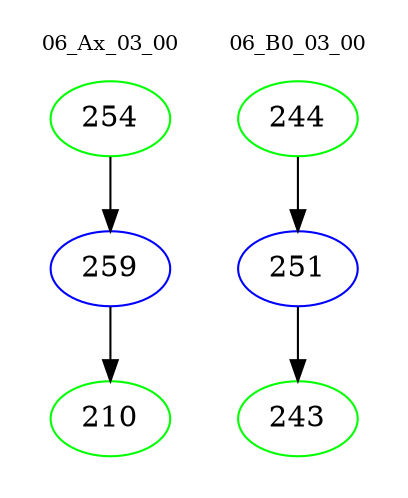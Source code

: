 digraph{
subgraph cluster_0 {
color = white
label = "06_Ax_03_00";
fontsize=10;
T0_254 [label="254", color="green"]
T0_254 -> T0_259 [color="black"]
T0_259 [label="259", color="blue"]
T0_259 -> T0_210 [color="black"]
T0_210 [label="210", color="green"]
}
subgraph cluster_1 {
color = white
label = "06_B0_03_00";
fontsize=10;
T1_244 [label="244", color="green"]
T1_244 -> T1_251 [color="black"]
T1_251 [label="251", color="blue"]
T1_251 -> T1_243 [color="black"]
T1_243 [label="243", color="green"]
}
}

